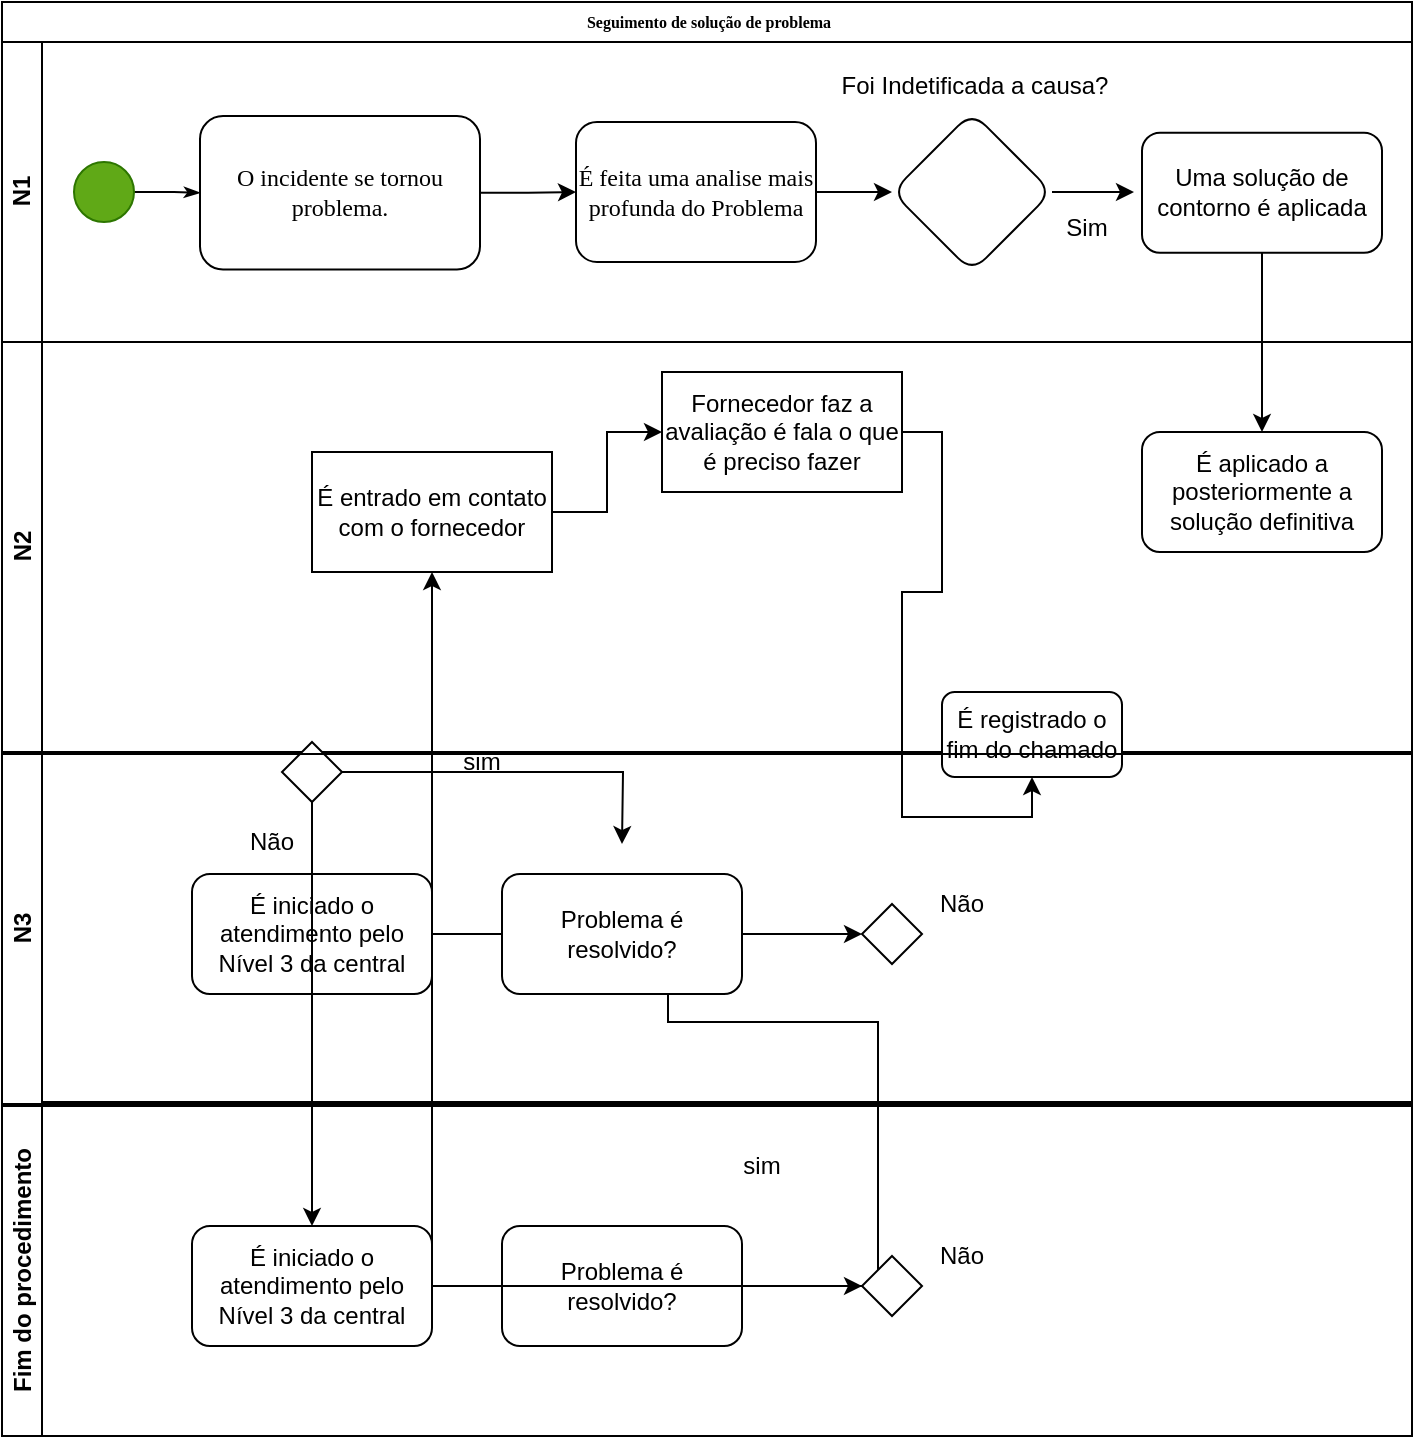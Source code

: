 <mxfile version="22.0.2" type="device" pages="2">
  <diagram name="Page-1" id="qDx7VkIaXcTTm0ax6GNE">
    <mxGraphModel dx="838" dy="507" grid="1" gridSize="10" guides="1" tooltips="1" connect="1" arrows="1" fold="1" page="1" pageScale="1" pageWidth="1100" pageHeight="850" background="none" math="0" shadow="0">
      <root>
        <mxCell id="0" />
        <mxCell id="1" parent="0" />
        <mxCell id="2b4e8129b02d487f-1" value="Seguimento de solução de problema" style="swimlane;html=1;childLayout=stackLayout;horizontal=1;startSize=20;horizontalStack=0;rounded=0;shadow=0;labelBackgroundColor=none;strokeWidth=1;fontFamily=Verdana;fontSize=8;align=center;" parent="1" vertex="1">
          <mxGeometry x="107" y="70" width="705" height="550" as="geometry" />
        </mxCell>
        <mxCell id="2b4e8129b02d487f-2" value="N1" style="swimlane;html=1;startSize=20;horizontal=0;" parent="2b4e8129b02d487f-1" vertex="1">
          <mxGeometry y="20" width="705" height="150" as="geometry" />
        </mxCell>
        <mxCell id="2b4e8129b02d487f-18" style="edgeStyle=orthogonalEdgeStyle;rounded=0;html=1;labelBackgroundColor=none;startArrow=none;startFill=0;startSize=5;endArrow=classicThin;endFill=1;endSize=5;jettySize=auto;orthogonalLoop=1;strokeWidth=1;fontFamily=Verdana;fontSize=8" parent="2b4e8129b02d487f-2" source="2b4e8129b02d487f-5" target="2b4e8129b02d487f-6" edge="1">
          <mxGeometry relative="1" as="geometry" />
        </mxCell>
        <mxCell id="2b4e8129b02d487f-5" value="" style="ellipse;whiteSpace=wrap;html=1;rounded=0;shadow=0;labelBackgroundColor=none;strokeWidth=1;fontFamily=Verdana;fontSize=8;align=center;fillColor=#60a917;fontColor=#ffffff;strokeColor=#2D7600;" parent="2b4e8129b02d487f-2" vertex="1">
          <mxGeometry x="36" y="60" width="30" height="30" as="geometry" />
        </mxCell>
        <mxCell id="3y2M-aM7iprmhqYsHPlT-5" style="edgeStyle=orthogonalEdgeStyle;rounded=0;orthogonalLoop=1;jettySize=auto;html=1;entryX=0;entryY=0.5;entryDx=0;entryDy=0;" edge="1" parent="2b4e8129b02d487f-2" source="2b4e8129b02d487f-6" target="2b4e8129b02d487f-12">
          <mxGeometry relative="1" as="geometry" />
        </mxCell>
        <mxCell id="2b4e8129b02d487f-6" value="&lt;span style=&quot;font-size: 12px;&quot;&gt;O incidente se tornou problema.&lt;/span&gt;" style="rounded=1;whiteSpace=wrap;html=1;shadow=0;labelBackgroundColor=none;strokeWidth=1;fontFamily=Verdana;fontSize=8;align=center;" parent="2b4e8129b02d487f-2" vertex="1">
          <mxGeometry x="99" y="37" width="140" height="76.75" as="geometry" />
        </mxCell>
        <mxCell id="3y2M-aM7iprmhqYsHPlT-3" value="" style="edgeStyle=orthogonalEdgeStyle;rounded=0;orthogonalLoop=1;jettySize=auto;html=1;" edge="1" parent="2b4e8129b02d487f-2" source="2b4e8129b02d487f-12" target="3y2M-aM7iprmhqYsHPlT-2">
          <mxGeometry relative="1" as="geometry" />
        </mxCell>
        <mxCell id="2b4e8129b02d487f-12" value="&lt;span style=&quot;font-size: 12px;&quot;&gt;É feita uma analise mais profunda do Problema&lt;/span&gt;" style="rounded=1;whiteSpace=wrap;html=1;shadow=0;labelBackgroundColor=none;strokeWidth=1;fontFamily=Verdana;fontSize=8;align=center;" parent="2b4e8129b02d487f-2" vertex="1">
          <mxGeometry x="287" y="40" width="120" height="70" as="geometry" />
        </mxCell>
        <mxCell id="3y2M-aM7iprmhqYsHPlT-9" value="" style="edgeStyle=orthogonalEdgeStyle;rounded=0;orthogonalLoop=1;jettySize=auto;html=1;" edge="1" parent="2b4e8129b02d487f-2" source="3y2M-aM7iprmhqYsHPlT-2">
          <mxGeometry relative="1" as="geometry">
            <mxPoint x="566" y="75" as="targetPoint" />
          </mxGeometry>
        </mxCell>
        <mxCell id="3y2M-aM7iprmhqYsHPlT-2" value="" style="rhombus;whiteSpace=wrap;html=1;fontSize=8;fontFamily=Verdana;rounded=1;shadow=0;labelBackgroundColor=none;strokeWidth=1;" vertex="1" parent="2b4e8129b02d487f-2">
          <mxGeometry x="445" y="35" width="80" height="80" as="geometry" />
        </mxCell>
        <mxCell id="3y2M-aM7iprmhqYsHPlT-4" value="Foi Indetificada&amp;nbsp;a causa?" style="text;html=1;align=center;verticalAlign=middle;resizable=0;points=[];autosize=1;strokeColor=none;fillColor=none;" vertex="1" parent="2b4e8129b02d487f-2">
          <mxGeometry x="406" y="7" width="160" height="30" as="geometry" />
        </mxCell>
        <mxCell id="3y2M-aM7iprmhqYsHPlT-10" value="Uma solução de contorno é aplicada" style="rounded=1;whiteSpace=wrap;html=1;" vertex="1" parent="2b4e8129b02d487f-2">
          <mxGeometry x="570" y="45.38" width="120" height="60" as="geometry" />
        </mxCell>
        <mxCell id="2b4e8129b02d487f-3" value="N2" style="swimlane;html=1;startSize=20;horizontal=0;" parent="2b4e8129b02d487f-1" vertex="1">
          <mxGeometry y="170" width="705" height="205" as="geometry" />
        </mxCell>
        <mxCell id="GoZJIEWaDEEP7ErsDeZX-9" value="" style="rhombus;whiteSpace=wrap;html=1;" parent="2b4e8129b02d487f-3" vertex="1">
          <mxGeometry x="140" y="200" width="30" height="30" as="geometry" />
        </mxCell>
        <mxCell id="GoZJIEWaDEEP7ErsDeZX-16" value="Não" style="text;html=1;strokeColor=none;fillColor=none;align=center;verticalAlign=middle;whiteSpace=wrap;rounded=0;" parent="2b4e8129b02d487f-3" vertex="1">
          <mxGeometry x="115" y="240" width="40" height="20" as="geometry" />
        </mxCell>
        <mxCell id="GoZJIEWaDEEP7ErsDeZX-15" value="sim" style="text;html=1;strokeColor=none;fillColor=none;align=center;verticalAlign=middle;whiteSpace=wrap;rounded=0;" parent="2b4e8129b02d487f-3" vertex="1">
          <mxGeometry x="210" y="195" width="60" height="30" as="geometry" />
        </mxCell>
        <mxCell id="GoZJIEWaDEEP7ErsDeZX-38" value="É registrado o fim do chamado" style="rounded=1;whiteSpace=wrap;html=1;" parent="2b4e8129b02d487f-3" vertex="1">
          <mxGeometry x="470" y="175" width="90" height="42.5" as="geometry" />
        </mxCell>
        <mxCell id="3y2M-aM7iprmhqYsHPlT-11" value="É aplicado a posteriormente a solução definitiva" style="rounded=1;whiteSpace=wrap;html=1;" vertex="1" parent="2b4e8129b02d487f-3">
          <mxGeometry x="570" y="45" width="120" height="60" as="geometry" />
        </mxCell>
        <mxCell id="GoZJIEWaDEEP7ErsDeZX-31" value="É entrado em contato com o fornecedor" style="rounded=0;whiteSpace=wrap;html=1;" parent="2b4e8129b02d487f-3" vertex="1">
          <mxGeometry x="155" y="55" width="120" height="60" as="geometry" />
        </mxCell>
        <mxCell id="GoZJIEWaDEEP7ErsDeZX-36" value="Fornecedor faz a avaliação é fala o que é preciso fazer" style="rounded=0;whiteSpace=wrap;html=1;" parent="2b4e8129b02d487f-3" vertex="1">
          <mxGeometry x="330" y="15" width="120" height="60" as="geometry" />
        </mxCell>
        <mxCell id="GoZJIEWaDEEP7ErsDeZX-39" style="edgeStyle=orthogonalEdgeStyle;rounded=0;orthogonalLoop=1;jettySize=auto;html=1;entryX=0.5;entryY=1;entryDx=0;entryDy=0;" parent="2b4e8129b02d487f-3" source="GoZJIEWaDEEP7ErsDeZX-36" target="GoZJIEWaDEEP7ErsDeZX-38" edge="1">
          <mxGeometry relative="1" as="geometry" />
        </mxCell>
        <mxCell id="GoZJIEWaDEEP7ErsDeZX-37" value="" style="edgeStyle=orthogonalEdgeStyle;rounded=0;orthogonalLoop=1;jettySize=auto;html=1;" parent="2b4e8129b02d487f-3" source="GoZJIEWaDEEP7ErsDeZX-31" target="GoZJIEWaDEEP7ErsDeZX-36" edge="1">
          <mxGeometry relative="1" as="geometry" />
        </mxCell>
        <mxCell id="3y2M-aM7iprmhqYsHPlT-12" style="edgeStyle=orthogonalEdgeStyle;rounded=0;orthogonalLoop=1;jettySize=auto;html=1;entryX=0.5;entryY=0;entryDx=0;entryDy=0;" edge="1" parent="2b4e8129b02d487f-1" source="3y2M-aM7iprmhqYsHPlT-10" target="3y2M-aM7iprmhqYsHPlT-11">
          <mxGeometry relative="1" as="geometry" />
        </mxCell>
        <mxCell id="GoZJIEWaDEEP7ErsDeZX-20" value="" style="edgeStyle=orthogonalEdgeStyle;rounded=0;orthogonalLoop=1;jettySize=auto;html=1;exitX=1;exitY=0.5;exitDx=0;exitDy=0;" parent="1" source="GoZJIEWaDEEP7ErsDeZX-9" edge="1">
          <mxGeometry relative="1" as="geometry">
            <mxPoint x="190" y="445" as="sourcePoint" />
            <mxPoint x="417" y="491" as="targetPoint" />
          </mxGeometry>
        </mxCell>
        <mxCell id="GoZJIEWaDEEP7ErsDeZX-28" style="edgeStyle=orthogonalEdgeStyle;rounded=0;orthogonalLoop=1;jettySize=auto;html=1;entryX=0.5;entryY=1;entryDx=0;entryDy=0;" parent="1" source="GoZJIEWaDEEP7ErsDeZX-27" edge="1">
          <mxGeometry relative="1" as="geometry">
            <Array as="points">
              <mxPoint x="545" y="580" />
              <mxPoint x="440" y="580" />
            </Array>
            <mxPoint x="477" y="521" as="targetPoint" />
          </mxGeometry>
        </mxCell>
        <mxCell id="3y2M-aM7iprmhqYsHPlT-13" value="N3" style="swimlane;html=1;startSize=20;horizontal=0;" vertex="1" parent="1">
          <mxGeometry x="107" y="446" width="705" height="175" as="geometry" />
        </mxCell>
        <mxCell id="3y2M-aM7iprmhqYsHPlT-14" value="É iniciado o atendimento pelo Nível 3 da central" style="rounded=1;whiteSpace=wrap;html=1;" vertex="1" parent="3y2M-aM7iprmhqYsHPlT-13">
          <mxGeometry x="95" y="60" width="120" height="60" as="geometry" />
        </mxCell>
        <mxCell id="3y2M-aM7iprmhqYsHPlT-15" value="" style="edgeStyle=orthogonalEdgeStyle;rounded=0;orthogonalLoop=1;jettySize=auto;html=1;entryX=0;entryY=0.5;entryDx=0;entryDy=0;" edge="1" parent="3y2M-aM7iprmhqYsHPlT-13" source="3y2M-aM7iprmhqYsHPlT-14">
          <mxGeometry relative="1" as="geometry">
            <mxPoint x="290" y="90" as="targetPoint" />
          </mxGeometry>
        </mxCell>
        <mxCell id="3y2M-aM7iprmhqYsHPlT-16" value="" style="edgeStyle=orthogonalEdgeStyle;rounded=0;orthogonalLoop=1;jettySize=auto;html=1;entryX=0;entryY=0.5;entryDx=0;entryDy=0;" edge="1" parent="3y2M-aM7iprmhqYsHPlT-13" source="3y2M-aM7iprmhqYsHPlT-17" target="3y2M-aM7iprmhqYsHPlT-18">
          <mxGeometry relative="1" as="geometry">
            <mxPoint x="510" y="115" as="targetPoint" />
          </mxGeometry>
        </mxCell>
        <mxCell id="3y2M-aM7iprmhqYsHPlT-17" value="Problema é resolvido?" style="rounded=1;whiteSpace=wrap;html=1;" vertex="1" parent="3y2M-aM7iprmhqYsHPlT-13">
          <mxGeometry x="250" y="60" width="120" height="60" as="geometry" />
        </mxCell>
        <mxCell id="3y2M-aM7iprmhqYsHPlT-18" value="" style="rhombus;whiteSpace=wrap;html=1;" vertex="1" parent="3y2M-aM7iprmhqYsHPlT-13">
          <mxGeometry x="430" y="75" width="30" height="30" as="geometry" />
        </mxCell>
        <mxCell id="3y2M-aM7iprmhqYsHPlT-20" value="Não" style="text;html=1;strokeColor=none;fillColor=none;align=center;verticalAlign=middle;whiteSpace=wrap;rounded=0;" vertex="1" parent="3y2M-aM7iprmhqYsHPlT-13">
          <mxGeometry x="460" y="65" width="40" height="20" as="geometry" />
        </mxCell>
        <mxCell id="2b4e8129b02d487f-4" value="Fim do procedimento&lt;br&gt;" style="swimlane;html=1;startSize=20;horizontal=0;" parent="1" vertex="1">
          <mxGeometry x="107" y="622" width="705" height="165" as="geometry" />
        </mxCell>
        <mxCell id="GoZJIEWaDEEP7ErsDeZX-18" value="É iniciado o atendimento pelo Nível 3 da central" style="rounded=1;whiteSpace=wrap;html=1;" parent="2b4e8129b02d487f-4" vertex="1">
          <mxGeometry x="95" y="60" width="120" height="60" as="geometry" />
        </mxCell>
        <mxCell id="GoZJIEWaDEEP7ErsDeZX-22" value="" style="edgeStyle=orthogonalEdgeStyle;rounded=0;orthogonalLoop=1;jettySize=auto;html=1;entryX=0;entryY=0.5;entryDx=0;entryDy=0;" parent="2b4e8129b02d487f-4" source="GoZJIEWaDEEP7ErsDeZX-18" edge="1">
          <mxGeometry relative="1" as="geometry">
            <mxPoint x="290" y="90" as="targetPoint" />
          </mxGeometry>
        </mxCell>
        <mxCell id="GoZJIEWaDEEP7ErsDeZX-26" value="" style="edgeStyle=orthogonalEdgeStyle;rounded=0;orthogonalLoop=1;jettySize=auto;html=1;entryX=0;entryY=0.5;entryDx=0;entryDy=0;" parent="2b4e8129b02d487f-4" source="GoZJIEWaDEEP7ErsDeZX-24" target="GoZJIEWaDEEP7ErsDeZX-27" edge="1">
          <mxGeometry relative="1" as="geometry">
            <mxPoint x="510" y="115" as="targetPoint" />
          </mxGeometry>
        </mxCell>
        <mxCell id="GoZJIEWaDEEP7ErsDeZX-24" value="Problema é resolvido?" style="rounded=1;whiteSpace=wrap;html=1;" parent="2b4e8129b02d487f-4" vertex="1">
          <mxGeometry x="250" y="60" width="120" height="60" as="geometry" />
        </mxCell>
        <mxCell id="GoZJIEWaDEEP7ErsDeZX-27" value="" style="rhombus;whiteSpace=wrap;html=1;" parent="2b4e8129b02d487f-4" vertex="1">
          <mxGeometry x="430" y="75" width="30" height="30" as="geometry" />
        </mxCell>
        <mxCell id="GoZJIEWaDEEP7ErsDeZX-29" value="sim" style="text;html=1;strokeColor=none;fillColor=none;align=center;verticalAlign=middle;whiteSpace=wrap;rounded=0;" parent="2b4e8129b02d487f-4" vertex="1">
          <mxGeometry x="350" y="15" width="60" height="30" as="geometry" />
        </mxCell>
        <mxCell id="GoZJIEWaDEEP7ErsDeZX-30" value="Não" style="text;html=1;strokeColor=none;fillColor=none;align=center;verticalAlign=middle;whiteSpace=wrap;rounded=0;" parent="2b4e8129b02d487f-4" vertex="1">
          <mxGeometry x="460" y="65" width="40" height="20" as="geometry" />
        </mxCell>
        <mxCell id="GoZJIEWaDEEP7ErsDeZX-14" value="" style="edgeStyle=orthogonalEdgeStyle;rounded=0;orthogonalLoop=1;jettySize=auto;html=1;exitX=0.5;exitY=1;exitDx=0;exitDy=0;entryX=0.5;entryY=0;entryDx=0;entryDy=0;" parent="1" source="GoZJIEWaDEEP7ErsDeZX-9" target="GoZJIEWaDEEP7ErsDeZX-18" edge="1">
          <mxGeometry relative="1" as="geometry">
            <mxPoint x="255" y="525" as="targetPoint" />
            <Array as="points" />
          </mxGeometry>
        </mxCell>
        <mxCell id="GoZJIEWaDEEP7ErsDeZX-35" value="" style="edgeStyle=orthogonalEdgeStyle;rounded=0;orthogonalLoop=1;jettySize=auto;html=1;" parent="1" source="GoZJIEWaDEEP7ErsDeZX-27" target="GoZJIEWaDEEP7ErsDeZX-31" edge="1">
          <mxGeometry relative="1" as="geometry" />
        </mxCell>
        <mxCell id="3y2M-aM7iprmhqYsHPlT-21" value="Sim" style="text;html=1;align=center;verticalAlign=middle;resizable=0;points=[];autosize=1;strokeColor=none;fillColor=none;" vertex="1" parent="1">
          <mxGeometry x="629" y="168" width="40" height="30" as="geometry" />
        </mxCell>
      </root>
    </mxGraphModel>
  </diagram>
  <diagram id="VpWx20cPc9in0GuqCS9N" name="Página-2">
    <mxGraphModel dx="838" dy="1676" grid="1" gridSize="10" guides="1" tooltips="1" connect="1" arrows="1" fold="1" page="1" pageScale="1" pageWidth="827" pageHeight="1169" math="0" shadow="0">
      <root>
        <mxCell id="0" />
        <mxCell id="1" parent="0" />
        <mxCell id="AQlY1Y1G7PURUxiRlSzP-1" value="Fluxograma de incidentes" style="swimlane;html=1;childLayout=stackLayout;horizontal=1;startSize=20;horizontalStack=0;rounded=0;shadow=0;labelBackgroundColor=none;strokeWidth=1;fontFamily=Verdana;fontSize=8;align=center;" vertex="1" parent="1">
          <mxGeometry x="180" y="-10" width="750" height="422.08" as="geometry">
            <mxRectangle x="180" y="70" width="160" height="20" as="alternateBounds" />
          </mxGeometry>
        </mxCell>
        <mxCell id="AQlY1Y1G7PURUxiRlSzP-2" value="Registro&lt;br&gt;" style="swimlane;html=1;startSize=20;horizontal=0;" vertex="1" parent="AQlY1Y1G7PURUxiRlSzP-1">
          <mxGeometry y="20" width="750" height="190" as="geometry" />
        </mxCell>
        <mxCell id="AQlY1Y1G7PURUxiRlSzP-3" style="edgeStyle=orthogonalEdgeStyle;rounded=0;html=1;labelBackgroundColor=none;startArrow=none;startFill=0;startSize=5;endArrow=classicThin;endFill=1;endSize=5;jettySize=auto;orthogonalLoop=1;strokeWidth=1;fontFamily=Verdana;fontSize=8" edge="1" parent="AQlY1Y1G7PURUxiRlSzP-2" source="AQlY1Y1G7PURUxiRlSzP-4" target="AQlY1Y1G7PURUxiRlSzP-5">
          <mxGeometry relative="1" as="geometry" />
        </mxCell>
        <mxCell id="AQlY1Y1G7PURUxiRlSzP-4" value="" style="ellipse;whiteSpace=wrap;html=1;rounded=0;shadow=0;labelBackgroundColor=none;strokeWidth=1;fontFamily=Verdana;fontSize=8;align=center;fillColor=#60a917;fontColor=#ffffff;strokeColor=#2D7600;" vertex="1" parent="AQlY1Y1G7PURUxiRlSzP-2">
          <mxGeometry x="40" y="81.75" width="30" height="30" as="geometry" />
        </mxCell>
        <mxCell id="AQlY1Y1G7PURUxiRlSzP-5" value="O processo inicia.&lt;br&gt;Um incidente é relatado pelo usuário." style="rounded=1;whiteSpace=wrap;html=1;shadow=0;labelBackgroundColor=none;strokeWidth=1;fontFamily=Verdana;fontSize=8;align=center;" vertex="1" parent="AQlY1Y1G7PURUxiRlSzP-2">
          <mxGeometry x="120" y="70" width="90" height="53.5" as="geometry" />
        </mxCell>
        <mxCell id="AQlY1Y1G7PURUxiRlSzP-6" value="A Central de Serviços de TI recebe o relato do usuário." style="rounded=1;whiteSpace=wrap;html=1;shadow=0;labelBackgroundColor=none;strokeWidth=1;fontFamily=Verdana;fontSize=8;align=center;" vertex="1" parent="AQlY1Y1G7PURUxiRlSzP-2">
          <mxGeometry x="290" y="71.24" width="100" height="51.01" as="geometry" />
        </mxCell>
        <mxCell id="AQlY1Y1G7PURUxiRlSzP-7" style="edgeStyle=orthogonalEdgeStyle;rounded=0;html=1;labelBackgroundColor=none;startArrow=none;startFill=0;startSize=5;endArrow=classicThin;endFill=1;endSize=5;jettySize=auto;orthogonalLoop=1;strokeWidth=1;fontFamily=Verdana;fontSize=8" edge="1" parent="AQlY1Y1G7PURUxiRlSzP-2" source="AQlY1Y1G7PURUxiRlSzP-5" target="AQlY1Y1G7PURUxiRlSzP-6">
          <mxGeometry relative="1" as="geometry" />
        </mxCell>
        <mxCell id="AQlY1Y1G7PURUxiRlSzP-8" value="&amp;nbsp;informações essenciais sobre o incidente são registradas." style="rounded=1;whiteSpace=wrap;html=1;shadow=0;labelBackgroundColor=none;strokeWidth=1;fontFamily=Verdana;fontSize=8;align=center;" vertex="1" parent="AQlY1Y1G7PURUxiRlSzP-2">
          <mxGeometry x="460" y="72.56" width="110" height="48.38" as="geometry" />
        </mxCell>
        <mxCell id="AQlY1Y1G7PURUxiRlSzP-9" style="edgeStyle=orthogonalEdgeStyle;rounded=0;orthogonalLoop=1;jettySize=auto;html=1;entryX=-0.037;entryY=0.489;entryDx=0;entryDy=0;entryPerimeter=0;" edge="1" parent="AQlY1Y1G7PURUxiRlSzP-2" source="AQlY1Y1G7PURUxiRlSzP-6" target="AQlY1Y1G7PURUxiRlSzP-8">
          <mxGeometry relative="1" as="geometry" />
        </mxCell>
        <mxCell id="AQlY1Y1G7PURUxiRlSzP-10" value="Nivel 1" style="swimlane;html=1;startSize=20;horizontal=0;" vertex="1" parent="AQlY1Y1G7PURUxiRlSzP-1">
          <mxGeometry y="210" width="750" height="212.08" as="geometry" />
        </mxCell>
        <mxCell id="AQlY1Y1G7PURUxiRlSzP-11" value="&amp;nbsp;Revisa o incidente para saber se pode ser resolvido imediatamente." style="whiteSpace=wrap;html=1;fontSize=8;fontFamily=Verdana;rounded=1;shadow=0;labelBackgroundColor=none;strokeWidth=1;" vertex="1" parent="AQlY1Y1G7PURUxiRlSzP-10">
          <mxGeometry x="522" y="40.84" width="140" height="68.32" as="geometry" />
        </mxCell>
        <mxCell id="AQlY1Y1G7PURUxiRlSzP-12" value="" style="edgeStyle=orthogonalEdgeStyle;rounded=0;orthogonalLoop=1;jettySize=auto;html=1;" edge="1" parent="AQlY1Y1G7PURUxiRlSzP-10">
          <mxGeometry relative="1" as="geometry">
            <mxPoint x="273" y="75.0" as="sourcePoint" />
            <mxPoint x="153" y="75.0" as="targetPoint" />
          </mxGeometry>
        </mxCell>
        <mxCell id="AQlY1Y1G7PURUxiRlSzP-13" style="edgeStyle=orthogonalEdgeStyle;rounded=0;orthogonalLoop=1;jettySize=auto;html=1;entryX=1;entryY=0.75;entryDx=0;entryDy=0;" edge="1" parent="AQlY1Y1G7PURUxiRlSzP-10" source="AQlY1Y1G7PURUxiRlSzP-14" target="AQlY1Y1G7PURUxiRlSzP-17">
          <mxGeometry relative="1" as="geometry" />
        </mxCell>
        <mxCell id="AQlY1Y1G7PURUxiRlSzP-14" value="" style="rhombus;whiteSpace=wrap;html=1;fontSize=8;fontFamily=Verdana;rounded=1;shadow=0;labelBackgroundColor=none;strokeWidth=1;" vertex="1" parent="AQlY1Y1G7PURUxiRlSzP-10">
          <mxGeometry x="270" y="42.08" width="70" height="65.84" as="geometry" />
        </mxCell>
        <mxCell id="AQlY1Y1G7PURUxiRlSzP-15" value="Incidente resolvido e informado ao cliente.&amp;nbsp;" style="whiteSpace=wrap;html=1;fontSize=8;fontFamily=Verdana;rounded=1;shadow=0;labelBackgroundColor=none;strokeWidth=1;" vertex="1" parent="AQlY1Y1G7PURUxiRlSzP-10">
          <mxGeometry x="30" y="40" width="120" height="65" as="geometry" />
        </mxCell>
        <mxCell id="AQlY1Y1G7PURUxiRlSzP-16" value="Incidente reolvido?" style="text;html=1;align=center;verticalAlign=middle;resizable=0;points=[];autosize=1;strokeColor=none;fillColor=none;" vertex="1" parent="AQlY1Y1G7PURUxiRlSzP-10">
          <mxGeometry x="245" y="20" width="120" height="30" as="geometry" />
        </mxCell>
        <mxCell id="AQlY1Y1G7PURUxiRlSzP-17" value="Atualizar o BC" style="whiteSpace=wrap;html=1;fontSize=8;fontFamily=Verdana;rounded=1;shadow=0;labelBackgroundColor=none;strokeWidth=1;" vertex="1" parent="AQlY1Y1G7PURUxiRlSzP-10">
          <mxGeometry x="150" y="140" width="120" height="60" as="geometry" />
        </mxCell>
        <mxCell id="AQlY1Y1G7PURUxiRlSzP-18" value="NÃO" style="text;html=1;align=center;verticalAlign=middle;resizable=0;points=[];autosize=1;strokeColor=none;fillColor=none;" vertex="1" parent="AQlY1Y1G7PURUxiRlSzP-10">
          <mxGeometry x="250" y="105" width="50" height="30" as="geometry" />
        </mxCell>
        <mxCell id="AQlY1Y1G7PURUxiRlSzP-19" style="edgeStyle=orthogonalEdgeStyle;rounded=0;orthogonalLoop=1;jettySize=auto;html=1;" edge="1" parent="AQlY1Y1G7PURUxiRlSzP-10">
          <mxGeometry relative="1" as="geometry">
            <Array as="points">
              <mxPoint x="40.28" y="250" />
              <mxPoint x="40.28" y="250" />
            </Array>
            <mxPoint x="40.28" y="105" as="sourcePoint" />
            <mxPoint x="40" y="680" as="targetPoint" />
          </mxGeometry>
        </mxCell>
        <mxCell id="AQlY1Y1G7PURUxiRlSzP-20" style="edgeStyle=orthogonalEdgeStyle;rounded=0;orthogonalLoop=1;jettySize=auto;html=1;entryX=1;entryY=0.5;entryDx=0;entryDy=0;" edge="1" parent="AQlY1Y1G7PURUxiRlSzP-10" source="AQlY1Y1G7PURUxiRlSzP-21" target="AQlY1Y1G7PURUxiRlSzP-14">
          <mxGeometry relative="1" as="geometry" />
        </mxCell>
        <mxCell id="AQlY1Y1G7PURUxiRlSzP-21" value="&lt;font size=&quot;1&quot;&gt;É sugerido uma solução.&lt;/font&gt;" style="whiteSpace=wrap;html=1;fontSize=8;fontFamily=Verdana;rounded=1;shadow=0;labelBackgroundColor=none;strokeWidth=1;" vertex="1" parent="AQlY1Y1G7PURUxiRlSzP-10">
          <mxGeometry x="365" y="45.0" width="106" height="60" as="geometry" />
        </mxCell>
        <mxCell id="AQlY1Y1G7PURUxiRlSzP-22" style="edgeStyle=orthogonalEdgeStyle;rounded=0;orthogonalLoop=1;jettySize=auto;html=1;entryX=1.028;entryY=0.506;entryDx=0;entryDy=0;entryPerimeter=0;" edge="1" parent="AQlY1Y1G7PURUxiRlSzP-10" source="AQlY1Y1G7PURUxiRlSzP-11" target="AQlY1Y1G7PURUxiRlSzP-21">
          <mxGeometry relative="1" as="geometry" />
        </mxCell>
        <mxCell id="AQlY1Y1G7PURUxiRlSzP-23" style="edgeStyle=orthogonalEdgeStyle;rounded=0;orthogonalLoop=1;jettySize=auto;html=1;exitX=1;exitY=0.5;exitDx=0;exitDy=0;entryX=0.67;entryY=0.025;entryDx=0;entryDy=0;entryPerimeter=0;" edge="1" parent="AQlY1Y1G7PURUxiRlSzP-1" source="AQlY1Y1G7PURUxiRlSzP-8" target="AQlY1Y1G7PURUxiRlSzP-11">
          <mxGeometry relative="1" as="geometry" />
        </mxCell>
        <mxCell id="AQlY1Y1G7PURUxiRlSzP-24" value="Fim do atendimento&lt;br&gt;" style="swimlane;html=1;startSize=20;horizontal=0;" vertex="1" parent="1">
          <mxGeometry x="180" y="814.16" width="750" height="150" as="geometry" />
        </mxCell>
        <mxCell id="AQlY1Y1G7PURUxiRlSzP-25" value="" style="ellipse;whiteSpace=wrap;html=1;rounded=0;shadow=0;labelBackgroundColor=none;strokeWidth=2;fontFamily=Verdana;fontSize=8;align=center;fillColor=#a20025;fontColor=#ffffff;strokeColor=#6F0000;" vertex="1" parent="AQlY1Y1G7PURUxiRlSzP-24">
          <mxGeometry x="332" y="85" width="30" height="30" as="geometry" />
        </mxCell>
        <mxCell id="AQlY1Y1G7PURUxiRlSzP-26" style="edgeStyle=orthogonalEdgeStyle;rounded=0;orthogonalLoop=1;jettySize=auto;html=1;" edge="1" parent="AQlY1Y1G7PURUxiRlSzP-24" source="AQlY1Y1G7PURUxiRlSzP-27">
          <mxGeometry relative="1" as="geometry">
            <mxPoint x="330" y="100.0" as="targetPoint" />
          </mxGeometry>
        </mxCell>
        <mxCell id="AQlY1Y1G7PURUxiRlSzP-27" value="O atendente atualiza o BC e finaliza o procedimento" style="rounded=1;whiteSpace=wrap;html=1;" vertex="1" parent="AQlY1Y1G7PURUxiRlSzP-24">
          <mxGeometry x="30" y="70" width="120" height="60" as="geometry" />
        </mxCell>
        <mxCell id="AQlY1Y1G7PURUxiRlSzP-28" style="edgeStyle=orthogonalEdgeStyle;rounded=0;orthogonalLoop=1;jettySize=auto;html=1;entryX=1;entryY=0.5;entryDx=0;entryDy=0;" edge="1" parent="AQlY1Y1G7PURUxiRlSzP-24" source="AQlY1Y1G7PURUxiRlSzP-29" target="AQlY1Y1G7PURUxiRlSzP-25">
          <mxGeometry relative="1" as="geometry" />
        </mxCell>
        <mxCell id="AQlY1Y1G7PURUxiRlSzP-29" value="O atendente atualiza o BC e finaliza o procedimento" style="rounded=1;whiteSpace=wrap;html=1;" vertex="1" parent="AQlY1Y1G7PURUxiRlSzP-24">
          <mxGeometry x="530" y="69" width="120" height="60" as="geometry" />
        </mxCell>
        <mxCell id="AQlY1Y1G7PURUxiRlSzP-30" value="Nivel 2" style="swimlane;html=1;startSize=20;horizontal=0;" vertex="1" parent="1">
          <mxGeometry x="180" y="413.08" width="750" height="402.08" as="geometry" />
        </mxCell>
        <mxCell id="AQlY1Y1G7PURUxiRlSzP-31" value="" style="edgeStyle=orthogonalEdgeStyle;rounded=0;orthogonalLoop=1;jettySize=auto;html=1;" edge="1" parent="AQlY1Y1G7PURUxiRlSzP-30" source="AQlY1Y1G7PURUxiRlSzP-32" target="AQlY1Y1G7PURUxiRlSzP-34">
          <mxGeometry relative="1" as="geometry" />
        </mxCell>
        <mxCell id="AQlY1Y1G7PURUxiRlSzP-32" value="&lt;font style=&quot;font-size: 10px;&quot;&gt;o incidente é escalado para o Nível 2.&lt;/font&gt;" style="whiteSpace=wrap;html=1;fontSize=8;fontFamily=Verdana;rounded=1;shadow=0;labelBackgroundColor=none;strokeWidth=1;" vertex="1" parent="AQlY1Y1G7PURUxiRlSzP-30">
          <mxGeometry x="50" y="32.08" width="145" height="64.16" as="geometry" />
        </mxCell>
        <mxCell id="AQlY1Y1G7PURUxiRlSzP-33" value="" style="edgeStyle=orthogonalEdgeStyle;rounded=0;orthogonalLoop=1;jettySize=auto;html=1;" edge="1" parent="AQlY1Y1G7PURUxiRlSzP-30" source="AQlY1Y1G7PURUxiRlSzP-34" target="AQlY1Y1G7PURUxiRlSzP-56">
          <mxGeometry relative="1" as="geometry" />
        </mxCell>
        <mxCell id="AQlY1Y1G7PURUxiRlSzP-34" value="&lt;font style=&quot;font-size: 10px;&quot;&gt;É analisado mais detalhadamente o incidente.&lt;/font&gt;" style="whiteSpace=wrap;html=1;fontSize=8;fontFamily=Verdana;rounded=1;shadow=0;labelBackgroundColor=none;strokeWidth=1;" vertex="1" parent="AQlY1Y1G7PURUxiRlSzP-30">
          <mxGeometry x="221" y="35.08" width="120" height="60" as="geometry" />
        </mxCell>
        <mxCell id="AQlY1Y1G7PURUxiRlSzP-35" value="" style="edgeStyle=orthogonalEdgeStyle;rounded=0;orthogonalLoop=1;jettySize=auto;html=1;" edge="1" parent="AQlY1Y1G7PURUxiRlSzP-30">
          <mxGeometry relative="1" as="geometry">
            <mxPoint x="566.983" y="62.063" as="sourcePoint" />
            <mxPoint x="617" y="62.134" as="targetPoint" />
          </mxGeometry>
        </mxCell>
        <mxCell id="AQlY1Y1G7PURUxiRlSzP-36" value="" style="edgeStyle=orthogonalEdgeStyle;rounded=0;orthogonalLoop=1;jettySize=auto;html=1;" edge="1" parent="AQlY1Y1G7PURUxiRlSzP-30" source="AQlY1Y1G7PURUxiRlSzP-37" target="AQlY1Y1G7PURUxiRlSzP-59">
          <mxGeometry relative="1" as="geometry">
            <Array as="points">
              <mxPoint x="535" y="118" />
              <mxPoint x="475" y="118" />
            </Array>
          </mxGeometry>
        </mxCell>
        <mxCell id="AQlY1Y1G7PURUxiRlSzP-37" value="" style="rhombus;whiteSpace=wrap;html=1;fontSize=8;fontFamily=Verdana;rounded=1;shadow=0;labelBackgroundColor=none;strokeWidth=1;" vertex="1" parent="AQlY1Y1G7PURUxiRlSzP-30">
          <mxGeometry x="500" y="26.04" width="70" height="72.08" as="geometry" />
        </mxCell>
        <mxCell id="AQlY1Y1G7PURUxiRlSzP-38" value="Incidente resolvido e informado ao usuário." style="whiteSpace=wrap;html=1;fontSize=8;fontFamily=Verdana;rounded=1;shadow=0;labelBackgroundColor=none;strokeWidth=1;" vertex="1" parent="AQlY1Y1G7PURUxiRlSzP-30">
          <mxGeometry x="620" y="32.08" width="110" height="60" as="geometry" />
        </mxCell>
        <mxCell id="AQlY1Y1G7PURUxiRlSzP-39" value="Nivel 3" style="swimlane;html=1;startSize=20;horizontal=0;" vertex="1" parent="AQlY1Y1G7PURUxiRlSzP-30">
          <mxGeometry y="180" width="750" height="222.08" as="geometry" />
        </mxCell>
        <mxCell id="AQlY1Y1G7PURUxiRlSzP-40" style="edgeStyle=orthogonalEdgeStyle;rounded=0;orthogonalLoop=1;jettySize=auto;html=1;" edge="1" parent="AQlY1Y1G7PURUxiRlSzP-39" source="AQlY1Y1G7PURUxiRlSzP-41">
          <mxGeometry relative="1" as="geometry">
            <mxPoint x="480" y="61.0" as="targetPoint" />
          </mxGeometry>
        </mxCell>
        <mxCell id="AQlY1Y1G7PURUxiRlSzP-41" value="&lt;font style=&quot;font-size: 10px;&quot;&gt;o incidente é escalado para o Nível 3.&lt;/font&gt;" style="whiteSpace=wrap;html=1;fontSize=8;fontFamily=Verdana;rounded=1;shadow=0;labelBackgroundColor=none;strokeWidth=1;arcSize=27;" vertex="1" parent="AQlY1Y1G7PURUxiRlSzP-39">
          <mxGeometry x="530" y="33" width="120" height="56" as="geometry" />
        </mxCell>
        <mxCell id="AQlY1Y1G7PURUxiRlSzP-42" value="" style="edgeStyle=orthogonalEdgeStyle;rounded=0;orthogonalLoop=1;jettySize=auto;html=1;" edge="1" parent="AQlY1Y1G7PURUxiRlSzP-39" source="AQlY1Y1G7PURUxiRlSzP-43" target="AQlY1Y1G7PURUxiRlSzP-48">
          <mxGeometry relative="1" as="geometry" />
        </mxCell>
        <mxCell id="AQlY1Y1G7PURUxiRlSzP-43" value="&lt;font style=&quot;font-size: 10px;&quot;&gt;&amp;nbsp;Realizar uma análise aprofundada.&lt;/font&gt;" style="whiteSpace=wrap;html=1;fontSize=8;fontFamily=Verdana;rounded=1;shadow=0;labelBackgroundColor=none;strokeWidth=1;" vertex="1" parent="AQlY1Y1G7PURUxiRlSzP-39">
          <mxGeometry x="358" y="32" width="120" height="60" as="geometry" />
        </mxCell>
        <mxCell id="AQlY1Y1G7PURUxiRlSzP-44" value="" style="edgeStyle=orthogonalEdgeStyle;rounded=0;orthogonalLoop=1;jettySize=auto;html=1;" edge="1" parent="AQlY1Y1G7PURUxiRlSzP-39" source="AQlY1Y1G7PURUxiRlSzP-45" target="AQlY1Y1G7PURUxiRlSzP-50">
          <mxGeometry relative="1" as="geometry" />
        </mxCell>
        <mxCell id="AQlY1Y1G7PURUxiRlSzP-45" value="Uma solução temporária é aplicada." style="rounded=1;whiteSpace=wrap;html=1;" vertex="1" parent="AQlY1Y1G7PURUxiRlSzP-39">
          <mxGeometry x="200" y="127.92" width="140" height="70" as="geometry" />
        </mxCell>
        <mxCell id="AQlY1Y1G7PURUxiRlSzP-46" value="" style="edgeStyle=orthogonalEdgeStyle;rounded=0;orthogonalLoop=1;jettySize=auto;html=1;" edge="1" parent="AQlY1Y1G7PURUxiRlSzP-39" source="AQlY1Y1G7PURUxiRlSzP-48" target="AQlY1Y1G7PURUxiRlSzP-45">
          <mxGeometry relative="1" as="geometry" />
        </mxCell>
        <mxCell id="AQlY1Y1G7PURUxiRlSzP-47" value="" style="edgeStyle=orthogonalEdgeStyle;rounded=0;orthogonalLoop=1;jettySize=auto;html=1;" edge="1" parent="AQlY1Y1G7PURUxiRlSzP-39" source="AQlY1Y1G7PURUxiRlSzP-48">
          <mxGeometry relative="1" as="geometry">
            <mxPoint x="190" y="62.5" as="targetPoint" />
          </mxGeometry>
        </mxCell>
        <mxCell id="AQlY1Y1G7PURUxiRlSzP-48" value="" style="rhombus;whiteSpace=wrap;html=1;fontSize=8;fontFamily=Verdana;rounded=1;shadow=0;labelBackgroundColor=none;strokeWidth=1;" vertex="1" parent="AQlY1Y1G7PURUxiRlSzP-39">
          <mxGeometry x="235" y="25" width="70" height="75" as="geometry" />
        </mxCell>
        <mxCell id="AQlY1Y1G7PURUxiRlSzP-49" value="" style="edgeStyle=orthogonalEdgeStyle;rounded=0;orthogonalLoop=1;jettySize=auto;html=1;" edge="1" parent="AQlY1Y1G7PURUxiRlSzP-39" source="AQlY1Y1G7PURUxiRlSzP-50" target="AQlY1Y1G7PURUxiRlSzP-51">
          <mxGeometry relative="1" as="geometry" />
        </mxCell>
        <mxCell id="AQlY1Y1G7PURUxiRlSzP-50" value="A investigação continua." style="whiteSpace=wrap;html=1;rounded=1;" vertex="1" parent="AQlY1Y1G7PURUxiRlSzP-39">
          <mxGeometry x="380" y="126.46" width="130" height="72.92" as="geometry" />
        </mxCell>
        <mxCell id="AQlY1Y1G7PURUxiRlSzP-51" value="É preciso contatar o fornecedor." style="whiteSpace=wrap;html=1;rounded=1;" vertex="1" parent="AQlY1Y1G7PURUxiRlSzP-39">
          <mxGeometry x="550" y="132.92" width="120" height="60" as="geometry" />
        </mxCell>
        <mxCell id="AQlY1Y1G7PURUxiRlSzP-52" value="Incidente reolvido?" style="text;html=1;align=center;verticalAlign=middle;resizable=0;points=[];autosize=1;strokeColor=none;fillColor=none;" vertex="1" parent="AQlY1Y1G7PURUxiRlSzP-39">
          <mxGeometry x="210" y="3.0" width="120" height="30" as="geometry" />
        </mxCell>
        <mxCell id="AQlY1Y1G7PURUxiRlSzP-53" style="edgeStyle=orthogonalEdgeStyle;rounded=0;orthogonalLoop=1;jettySize=auto;html=1;" edge="1" parent="AQlY1Y1G7PURUxiRlSzP-39" source="AQlY1Y1G7PURUxiRlSzP-54">
          <mxGeometry relative="1" as="geometry">
            <mxPoint x="100" y="286.92" as="targetPoint" />
          </mxGeometry>
        </mxCell>
        <mxCell id="AQlY1Y1G7PURUxiRlSzP-54" value="Incidente resolvido e informado ao usuário." style="whiteSpace=wrap;html=1;fontSize=8;fontFamily=Verdana;rounded=1;shadow=0;labelBackgroundColor=none;strokeWidth=1;" vertex="1" parent="AQlY1Y1G7PURUxiRlSzP-39">
          <mxGeometry x="80" y="32.5" width="110" height="60" as="geometry" />
        </mxCell>
        <mxCell id="AQlY1Y1G7PURUxiRlSzP-55" value="Incidente reolvido?" style="text;html=1;align=center;verticalAlign=middle;resizable=0;points=[];autosize=1;strokeColor=none;fillColor=none;" vertex="1" parent="AQlY1Y1G7PURUxiRlSzP-30">
          <mxGeometry x="475" y="2.08" width="120" height="30" as="geometry" />
        </mxCell>
        <mxCell id="AQlY1Y1G7PURUxiRlSzP-56" value="&lt;font size=&quot;1&quot;&gt;É sugerido uma solução.&lt;/font&gt;" style="whiteSpace=wrap;html=1;fontSize=8;fontFamily=Verdana;rounded=1;shadow=0;labelBackgroundColor=none;strokeWidth=1;" vertex="1" parent="AQlY1Y1G7PURUxiRlSzP-30">
          <mxGeometry x="364" y="35.08" width="106" height="60" as="geometry" />
        </mxCell>
        <mxCell id="AQlY1Y1G7PURUxiRlSzP-57" style="edgeStyle=orthogonalEdgeStyle;rounded=0;orthogonalLoop=1;jettySize=auto;html=1;entryX=0.143;entryY=0.542;entryDx=0;entryDy=0;entryPerimeter=0;" edge="1" parent="AQlY1Y1G7PURUxiRlSzP-30">
          <mxGeometry relative="1" as="geometry">
            <mxPoint x="470" y="64.92" as="sourcePoint" />
            <mxPoint x="505.01" y="65.107" as="targetPoint" />
          </mxGeometry>
        </mxCell>
        <mxCell id="AQlY1Y1G7PURUxiRlSzP-58" style="edgeStyle=orthogonalEdgeStyle;rounded=0;orthogonalLoop=1;jettySize=auto;html=1;" edge="1" parent="AQlY1Y1G7PURUxiRlSzP-30" source="AQlY1Y1G7PURUxiRlSzP-59">
          <mxGeometry relative="1" as="geometry">
            <mxPoint x="590" y="207.92" as="targetPoint" />
          </mxGeometry>
        </mxCell>
        <mxCell id="AQlY1Y1G7PURUxiRlSzP-59" value="&lt;font style=&quot;font-size: 10px;&quot;&gt;Uma solução temporária é aplicada.&lt;/font&gt;" style="rounded=1;whiteSpace=wrap;html=1;" vertex="1" parent="AQlY1Y1G7PURUxiRlSzP-30">
          <mxGeometry x="420" y="126.92" width="110" height="47.92" as="geometry" />
        </mxCell>
        <mxCell id="AQlY1Y1G7PURUxiRlSzP-60" value="NÃO" style="text;html=1;align=center;verticalAlign=middle;resizable=0;points=[];autosize=1;strokeColor=none;fillColor=none;" vertex="1" parent="AQlY1Y1G7PURUxiRlSzP-30">
          <mxGeometry x="480" y="95.08" width="50" height="30" as="geometry" />
        </mxCell>
        <mxCell id="AQlY1Y1G7PURUxiRlSzP-61" value="" style="edgeStyle=orthogonalEdgeStyle;rounded=0;orthogonalLoop=1;jettySize=auto;html=1;" edge="1" parent="1" source="AQlY1Y1G7PURUxiRlSzP-51" target="AQlY1Y1G7PURUxiRlSzP-29">
          <mxGeometry relative="1" as="geometry" />
        </mxCell>
        <mxCell id="AQlY1Y1G7PURUxiRlSzP-62" value="SIM" style="text;html=1;align=center;verticalAlign=middle;resizable=0;points=[];autosize=1;strokeColor=none;fillColor=none;" vertex="1" parent="1">
          <mxGeometry x="380" y="625" width="40" height="30" as="geometry" />
        </mxCell>
        <mxCell id="AQlY1Y1G7PURUxiRlSzP-63" value="NÃO" style="text;html=1;align=center;verticalAlign=middle;resizable=0;points=[];autosize=1;strokeColor=none;fillColor=none;" vertex="1" parent="1">
          <mxGeometry x="445" y="687" width="50" height="30" as="geometry" />
        </mxCell>
        <mxCell id="AQlY1Y1G7PURUxiRlSzP-64" value="SIM" style="text;html=1;align=center;verticalAlign=middle;resizable=0;points=[];autosize=1;strokeColor=none;fillColor=none;" vertex="1" parent="1">
          <mxGeometry x="740" y="438" width="40" height="30" as="geometry" />
        </mxCell>
        <mxCell id="AQlY1Y1G7PURUxiRlSzP-65" value="SIM" style="text;html=1;align=center;verticalAlign=middle;resizable=0;points=[];autosize=1;strokeColor=none;fillColor=none;" vertex="1" parent="1">
          <mxGeometry x="380" y="248" width="40" height="30" as="geometry" />
        </mxCell>
        <mxCell id="AQlY1Y1G7PURUxiRlSzP-66" style="edgeStyle=orthogonalEdgeStyle;rounded=0;orthogonalLoop=1;jettySize=auto;html=1;" edge="1" parent="1" source="AQlY1Y1G7PURUxiRlSzP-17" target="AQlY1Y1G7PURUxiRlSzP-32">
          <mxGeometry relative="1" as="geometry" />
        </mxCell>
        <mxCell id="AQlY1Y1G7PURUxiRlSzP-67" style="edgeStyle=orthogonalEdgeStyle;rounded=0;orthogonalLoop=1;jettySize=auto;html=1;entryX=1;entryY=0.75;entryDx=0;entryDy=0;" edge="1" parent="1" source="AQlY1Y1G7PURUxiRlSzP-38" target="AQlY1Y1G7PURUxiRlSzP-29">
          <mxGeometry relative="1" as="geometry" />
        </mxCell>
      </root>
    </mxGraphModel>
  </diagram>
</mxfile>
